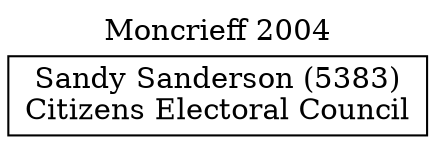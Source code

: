// House preference flow
digraph "Sandy Sanderson (5383)_Moncrieff_2004" {
	graph [label="Moncrieff 2004" labelloc=t mclimit=10]
	node [shape=box]
	"Sandy Sanderson (5383)" [label="Sandy Sanderson (5383)
Citizens Electoral Council"]
}
